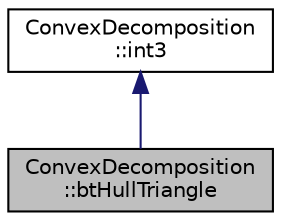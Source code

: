 digraph "ConvexDecomposition::btHullTriangle"
{
  edge [fontname="Helvetica",fontsize="10",labelfontname="Helvetica",labelfontsize="10"];
  node [fontname="Helvetica",fontsize="10",shape=record];
  Node1 [label="ConvexDecomposition\l::btHullTriangle",height=0.2,width=0.4,color="black", fillcolor="grey75", style="filled", fontcolor="black"];
  Node2 -> Node1 [dir="back",color="midnightblue",fontsize="10",style="solid",fontname="Helvetica"];
  Node2 [label="ConvexDecomposition\l::int3",height=0.2,width=0.4,color="black", fillcolor="white", style="filled",URL="$class_convex_decomposition_1_1int3.html"];
}
